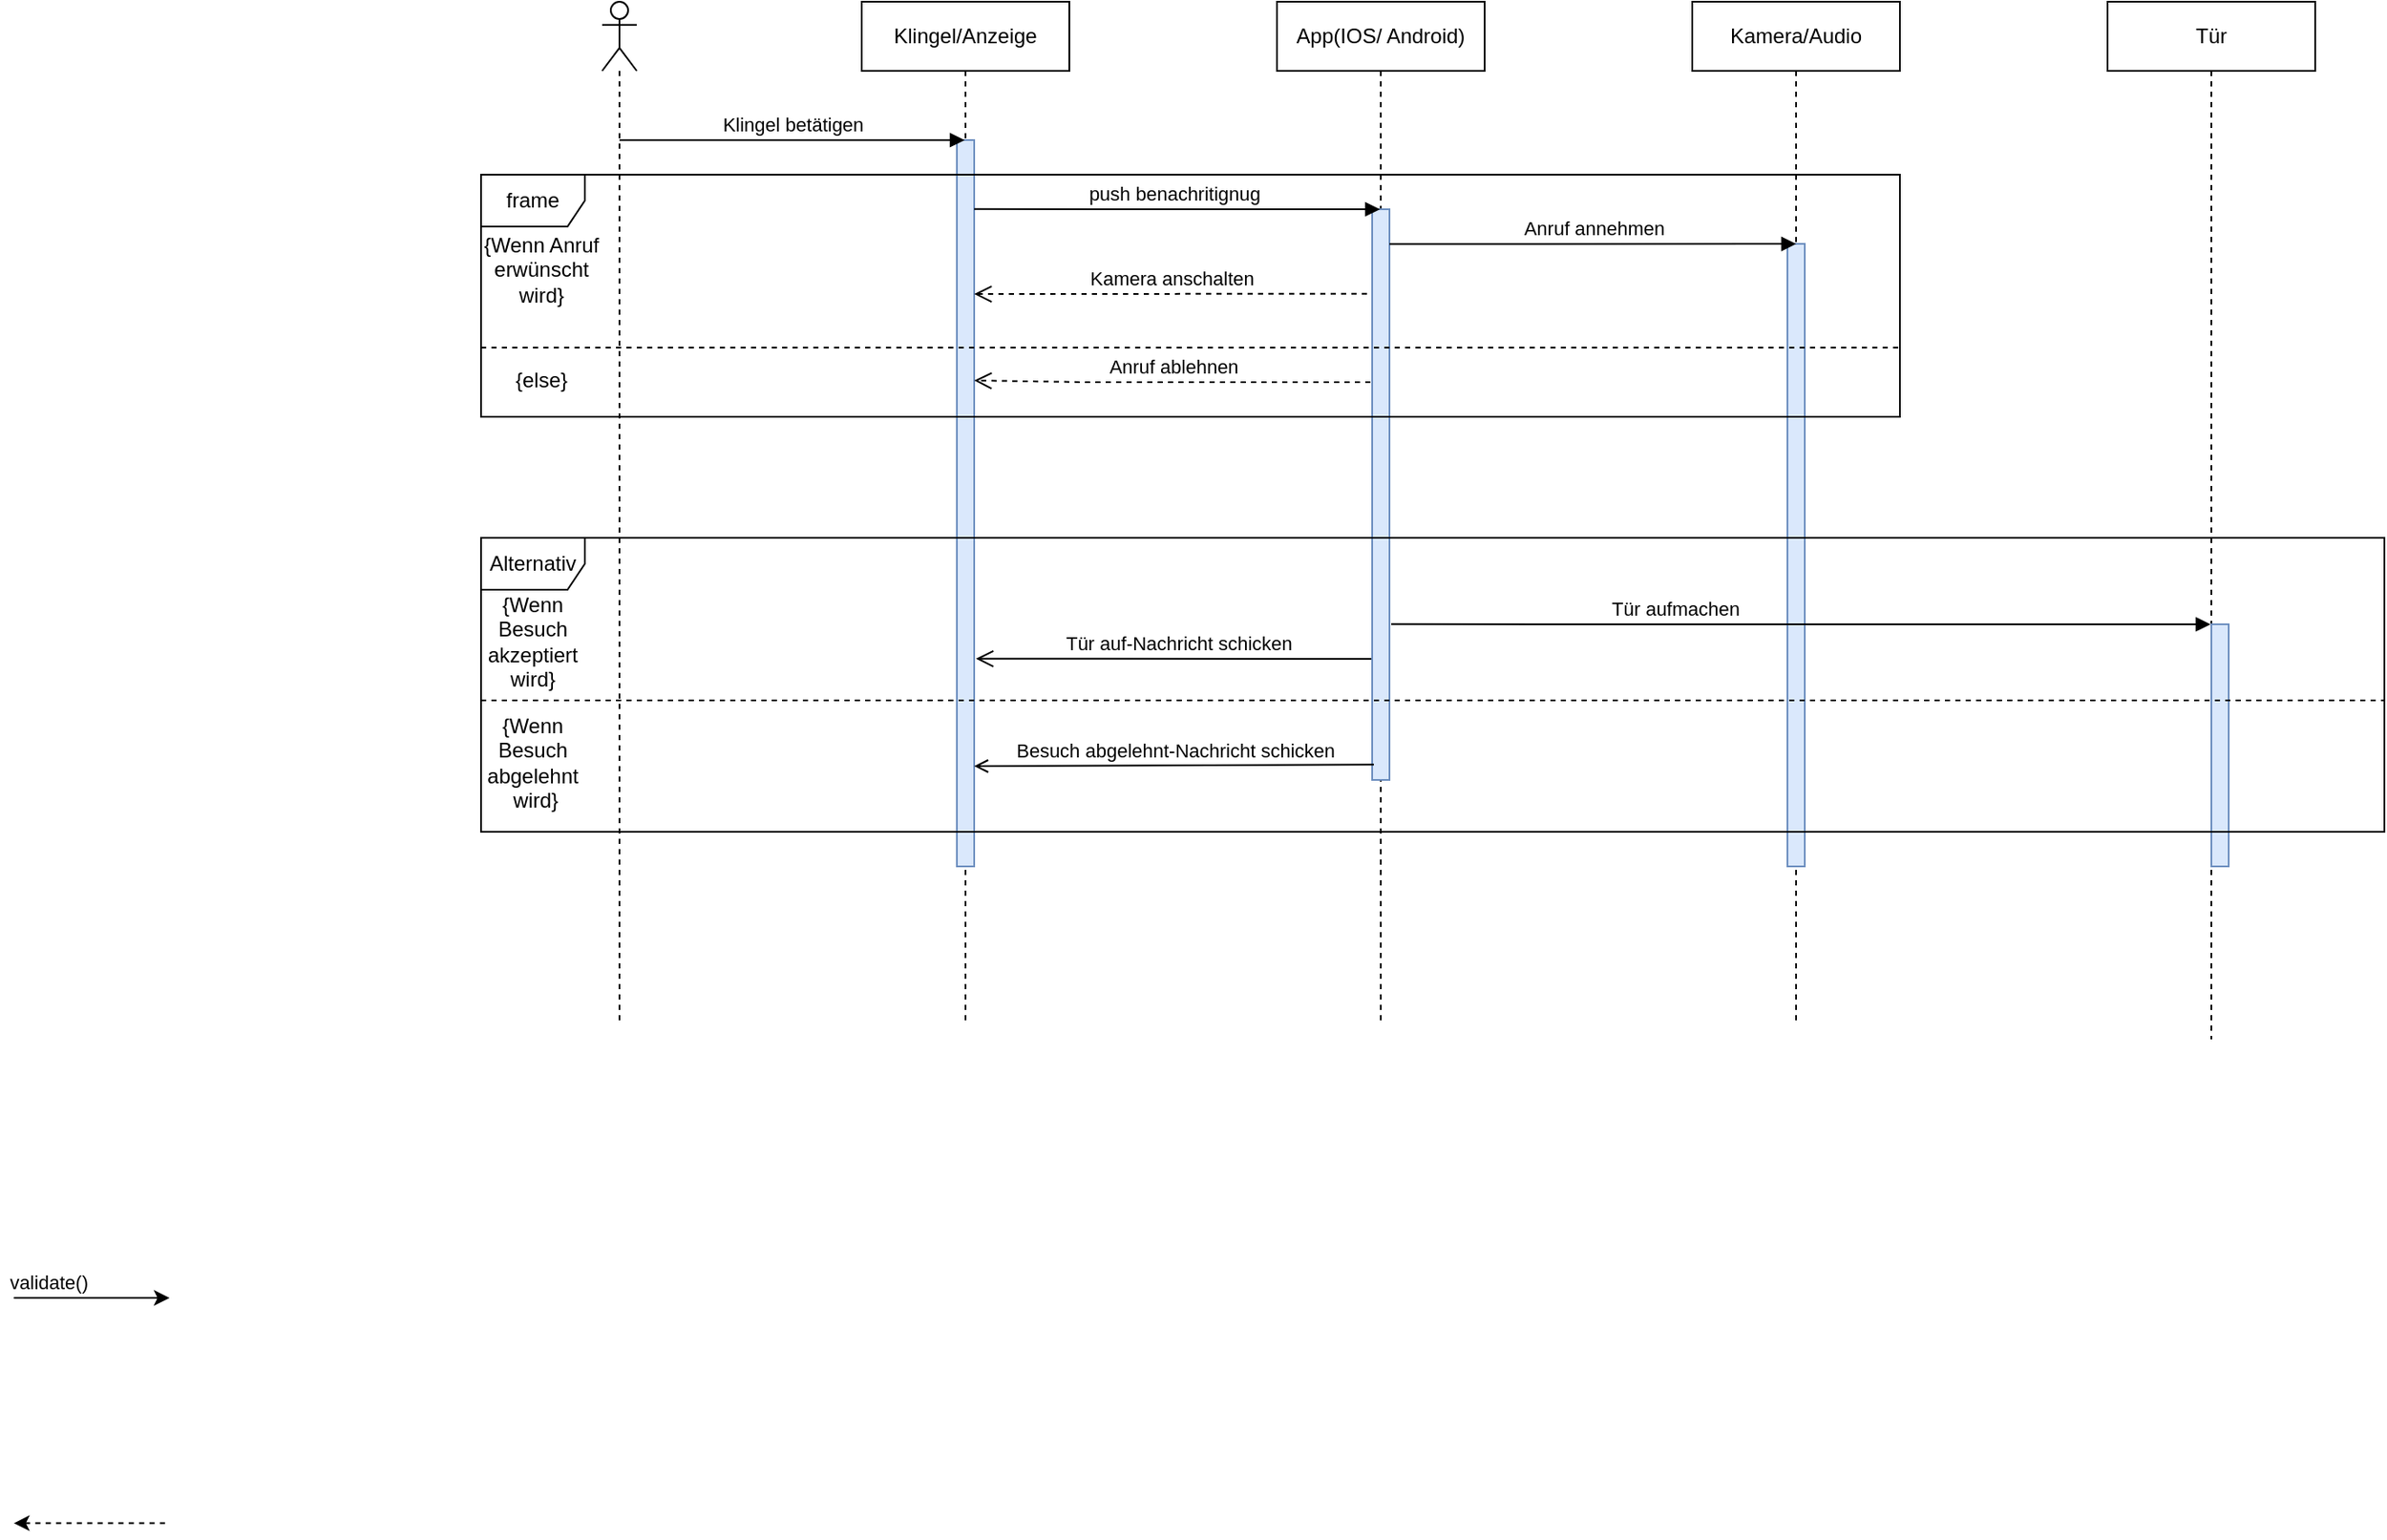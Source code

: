 <mxfile version="20.7.4" type="github">
  <diagram name="Page-1" id="9361dd3d-8414-5efd-6122-117bd74ce7a7">
    <mxGraphModel dx="1114" dy="1447" grid="1" gridSize="10" guides="1" tooltips="1" connect="1" arrows="1" fold="1" page="0" pageScale="1.5" pageWidth="826" pageHeight="1169" background="none" math="0" shadow="0">
      <root>
        <mxCell id="0" />
        <mxCell id="1" parent="0" />
        <mxCell id="3" value="validate()" style="edgeStyle=none;verticalLabelPosition=top;verticalAlign=bottom;labelPosition=left;align=right" parent="1" edge="1">
          <mxGeometry x="110" y="49.5" width="100" height="100" as="geometry">
            <mxPoint x="110" y="149.5" as="sourcePoint" />
            <mxPoint x="200" y="149.5" as="targetPoint" />
          </mxGeometry>
        </mxCell>
        <mxCell id="12" value="" style="edgeStyle=none;verticalLabelPosition=top;verticalAlign=bottom;labelPosition=left;align=right;endArrow=none;startArrow=classic;dashed=1" parent="1" edge="1">
          <mxGeometry x="110" y="179.759" width="100" height="100" as="geometry">
            <mxPoint x="110" y="279.759" as="sourcePoint" />
            <mxPoint x="200" y="279.759" as="targetPoint" />
          </mxGeometry>
        </mxCell>
        <mxCell id="TK9g91j72fYZAsuF8-Qv-100" value="" style="shape=umlLifeline;participant=umlActor;perimeter=lifelinePerimeter;whiteSpace=wrap;html=1;container=1;collapsible=0;recursiveResize=0;verticalAlign=top;spacingTop=36;outlineConnect=0;" vertex="1" parent="1">
          <mxGeometry x="450" y="-600" width="20" height="590" as="geometry" />
        </mxCell>
        <mxCell id="TK9g91j72fYZAsuF8-Qv-101" value="Klingel/Anzeige" style="shape=umlLifeline;perimeter=lifelinePerimeter;whiteSpace=wrap;html=1;container=1;collapsible=0;recursiveResize=0;outlineConnect=0;" vertex="1" parent="1">
          <mxGeometry x="600" y="-600" width="120" height="590" as="geometry" />
        </mxCell>
        <mxCell id="TK9g91j72fYZAsuF8-Qv-123" value="Tür auf-Nachricht schicken" style="html=1;verticalAlign=bottom;endArrow=open;endSize=8;rounded=0;entryX=1.1;entryY=0.714;entryDx=0;entryDy=0;entryPerimeter=0;" edge="1" parent="TK9g91j72fYZAsuF8-Qv-101" target="TK9g91j72fYZAsuF8-Qv-130">
          <mxGeometry relative="1" as="geometry">
            <mxPoint x="300" y="380" as="sourcePoint" />
            <mxPoint x="60" y="380" as="targetPoint" />
          </mxGeometry>
        </mxCell>
        <mxCell id="TK9g91j72fYZAsuF8-Qv-130" value="" style="html=1;points=[];perimeter=orthogonalPerimeter;fillColor=#dae8fc;strokeColor=#6c8ebf;" vertex="1" parent="TK9g91j72fYZAsuF8-Qv-101">
          <mxGeometry x="55" y="80" width="10" height="420" as="geometry" />
        </mxCell>
        <mxCell id="TK9g91j72fYZAsuF8-Qv-102" value="App(IOS/ Android)" style="shape=umlLifeline;perimeter=lifelinePerimeter;whiteSpace=wrap;html=1;container=1;collapsible=0;recursiveResize=0;outlineConnect=0;" vertex="1" parent="1">
          <mxGeometry x="840" y="-600" width="120" height="590" as="geometry" />
        </mxCell>
        <mxCell id="TK9g91j72fYZAsuF8-Qv-131" value="" style="html=1;points=[];perimeter=orthogonalPerimeter;fillColor=#dae8fc;strokeColor=#6c8ebf;" vertex="1" parent="TK9g91j72fYZAsuF8-Qv-102">
          <mxGeometry x="55" y="120" width="10" height="330" as="geometry" />
        </mxCell>
        <mxCell id="TK9g91j72fYZAsuF8-Qv-103" value="Kamera/Audio" style="shape=umlLifeline;perimeter=lifelinePerimeter;whiteSpace=wrap;html=1;container=1;collapsible=0;recursiveResize=0;outlineConnect=0;" vertex="1" parent="1">
          <mxGeometry x="1080" y="-600" width="120" height="590" as="geometry" />
        </mxCell>
        <mxCell id="TK9g91j72fYZAsuF8-Qv-132" value="" style="html=1;points=[];perimeter=orthogonalPerimeter;fillColor=#dae8fc;strokeColor=#6c8ebf;" vertex="1" parent="TK9g91j72fYZAsuF8-Qv-103">
          <mxGeometry x="55" y="140" width="10" height="360" as="geometry" />
        </mxCell>
        <mxCell id="TK9g91j72fYZAsuF8-Qv-104" value="Tür" style="shape=umlLifeline;perimeter=lifelinePerimeter;whiteSpace=wrap;html=1;container=1;collapsible=0;recursiveResize=0;outlineConnect=0;" vertex="1" parent="1">
          <mxGeometry x="1320" y="-600" width="120" height="600" as="geometry" />
        </mxCell>
        <mxCell id="TK9g91j72fYZAsuF8-Qv-133" value="" style="html=1;points=[];perimeter=orthogonalPerimeter;fillColor=#dae8fc;strokeColor=#6c8ebf;" vertex="1" parent="TK9g91j72fYZAsuF8-Qv-104">
          <mxGeometry x="60" y="360" width="10" height="140" as="geometry" />
        </mxCell>
        <mxCell id="TK9g91j72fYZAsuF8-Qv-105" value="Klingel betätigen" style="html=1;verticalAlign=bottom;endArrow=block;rounded=0;startArrow=none;" edge="1" parent="1" target="TK9g91j72fYZAsuF8-Qv-101">
          <mxGeometry x="0.003" width="80" relative="1" as="geometry">
            <mxPoint x="460" y="-520" as="sourcePoint" />
            <mxPoint x="540" y="-520" as="targetPoint" />
            <Array as="points" />
            <mxPoint as="offset" />
          </mxGeometry>
        </mxCell>
        <mxCell id="TK9g91j72fYZAsuF8-Qv-106" value="push benachritignug&amp;nbsp;" style="html=1;verticalAlign=bottom;endArrow=block;rounded=0;exitX=1;exitY=0.095;exitDx=0;exitDy=0;exitPerimeter=0;" edge="1" parent="1" source="TK9g91j72fYZAsuF8-Qv-130" target="TK9g91j72fYZAsuF8-Qv-102">
          <mxGeometry x="0.004" width="80" relative="1" as="geometry">
            <mxPoint x="660" y="-480" as="sourcePoint" />
            <mxPoint x="859.5" y="-500" as="targetPoint" />
            <Array as="points">
              <mxPoint x="780" y="-480" />
            </Array>
            <mxPoint as="offset" />
          </mxGeometry>
        </mxCell>
        <mxCell id="TK9g91j72fYZAsuF8-Qv-113" value="Anruf annehmen" style="html=1;verticalAlign=bottom;endArrow=block;rounded=0;exitX=1;exitY=0.061;exitDx=0;exitDy=0;exitPerimeter=0;" edge="1" parent="1" source="TK9g91j72fYZAsuF8-Qv-131">
          <mxGeometry x="0.003" width="80" relative="1" as="geometry">
            <mxPoint x="910" y="-460" as="sourcePoint" />
            <mxPoint x="1140" y="-460" as="targetPoint" />
            <Array as="points" />
            <mxPoint as="offset" />
          </mxGeometry>
        </mxCell>
        <mxCell id="TK9g91j72fYZAsuF8-Qv-115" value="" style="line;strokeWidth=1;fillColor=none;align=left;verticalAlign=middle;spacingTop=-1;spacingLeft=3;spacingRight=3;rotatable=0;labelPosition=right;points=[];portConstraint=eastwest;strokeColor=inherit;dashed=1;" vertex="1" parent="1">
          <mxGeometry x="380" y="-404" width="820" height="8" as="geometry" />
        </mxCell>
        <mxCell id="TK9g91j72fYZAsuF8-Qv-116" value="{Wenn Anruf erwünscht wird}" style="text;html=1;strokeColor=none;fillColor=none;align=center;verticalAlign=middle;whiteSpace=wrap;rounded=0;dashed=1;" vertex="1" parent="1">
          <mxGeometry x="380" y="-460" width="70" height="30" as="geometry" />
        </mxCell>
        <mxCell id="TK9g91j72fYZAsuF8-Qv-118" value="{else}" style="text;html=1;strokeColor=none;fillColor=none;align=center;verticalAlign=middle;whiteSpace=wrap;rounded=0;dashed=1;" vertex="1" parent="1">
          <mxGeometry x="380" y="-396" width="70" height="30" as="geometry" />
        </mxCell>
        <mxCell id="TK9g91j72fYZAsuF8-Qv-119" value="Kamera anschalten" style="html=1;verticalAlign=bottom;endArrow=open;dashed=1;endSize=8;rounded=0;entryX=1;entryY=0.212;entryDx=0;entryDy=0;entryPerimeter=0;exitX=-0.3;exitY=0.148;exitDx=0;exitDy=0;exitPerimeter=0;" edge="1" parent="1" source="TK9g91j72fYZAsuF8-Qv-131" target="TK9g91j72fYZAsuF8-Qv-130">
          <mxGeometry relative="1" as="geometry">
            <mxPoint x="890" y="-431" as="sourcePoint" />
            <mxPoint x="670" y="-430" as="targetPoint" />
          </mxGeometry>
        </mxCell>
        <mxCell id="TK9g91j72fYZAsuF8-Qv-120" value="Tür aufmachen" style="html=1;verticalAlign=bottom;endArrow=block;rounded=0;exitX=1.1;exitY=0.727;exitDx=0;exitDy=0;exitPerimeter=0;" edge="1" parent="1" source="TK9g91j72fYZAsuF8-Qv-131" target="TK9g91j72fYZAsuF8-Qv-104">
          <mxGeometry x="-0.308" width="80" relative="1" as="geometry">
            <mxPoint x="910" y="-240" as="sourcePoint" />
            <mxPoint x="1310" y="-220" as="targetPoint" />
            <Array as="points">
              <mxPoint x="1020" y="-240" />
            </Array>
            <mxPoint as="offset" />
          </mxGeometry>
        </mxCell>
        <mxCell id="TK9g91j72fYZAsuF8-Qv-121" value="Besuch abgelehnt-Nachricht schicken" style="html=1;verticalAlign=bottom;endArrow=open;rounded=0;exitX=0.1;exitY=0.973;exitDx=0;exitDy=0;exitPerimeter=0;entryX=1;entryY=0.862;entryDx=0;entryDy=0;entryPerimeter=0;" edge="1" parent="1" source="TK9g91j72fYZAsuF8-Qv-131" target="TK9g91j72fYZAsuF8-Qv-130">
          <mxGeometry relative="1" as="geometry">
            <mxPoint x="900" y="-280" as="sourcePoint" />
            <mxPoint x="670" y="-160" as="targetPoint" />
            <Array as="points" />
          </mxGeometry>
        </mxCell>
        <mxCell id="TK9g91j72fYZAsuF8-Qv-124" value="Alternativ" style="shape=umlFrame;whiteSpace=wrap;html=1;" vertex="1" parent="1">
          <mxGeometry x="380" y="-290" width="1100" height="170" as="geometry" />
        </mxCell>
        <mxCell id="TK9g91j72fYZAsuF8-Qv-125" value="" style="line;strokeWidth=1;fillColor=none;align=left;verticalAlign=middle;spacingTop=-1;spacingLeft=3;spacingRight=3;rotatable=0;labelPosition=right;points=[];portConstraint=eastwest;strokeColor=inherit;dashed=1;" vertex="1" parent="1">
          <mxGeometry x="380" y="-200" width="1100" height="8" as="geometry" />
        </mxCell>
        <mxCell id="TK9g91j72fYZAsuF8-Qv-126" value="{Wenn Besuch akzeptiert wird}" style="text;html=1;strokeColor=none;fillColor=none;align=center;verticalAlign=middle;whiteSpace=wrap;rounded=0;dashed=1;" vertex="1" parent="1">
          <mxGeometry x="380" y="-240" width="60" height="20" as="geometry" />
        </mxCell>
        <mxCell id="TK9g91j72fYZAsuF8-Qv-129" value="{Wenn Besuch abgelehnt &amp;nbsp;wird}" style="text;html=1;strokeColor=none;fillColor=none;align=center;verticalAlign=middle;whiteSpace=wrap;rounded=0;dashed=1;" vertex="1" parent="1">
          <mxGeometry x="380" y="-170" width="60" height="20" as="geometry" />
        </mxCell>
        <mxCell id="TK9g91j72fYZAsuF8-Qv-134" value="" style="html=1;verticalAlign=bottom;endArrow=none;rounded=0;" edge="1" parent="1">
          <mxGeometry x="0.003" width="80" relative="1" as="geometry">
            <mxPoint x="460" y="-520" as="sourcePoint" />
            <mxPoint x="470" y="-520" as="targetPoint" />
            <Array as="points" />
            <mxPoint as="offset" />
          </mxGeometry>
        </mxCell>
        <mxCell id="TK9g91j72fYZAsuF8-Qv-114" value="Anruf ablehnen" style="html=1;verticalAlign=bottom;endArrow=open;dashed=1;endSize=8;rounded=0;exitX=-0.1;exitY=0.303;exitDx=0;exitDy=0;exitPerimeter=0;entryX=1;entryY=0.331;entryDx=0;entryDy=0;entryPerimeter=0;" edge="1" parent="1" source="TK9g91j72fYZAsuF8-Qv-131" target="TK9g91j72fYZAsuF8-Qv-130">
          <mxGeometry x="-0.002" relative="1" as="geometry">
            <mxPoint x="890" y="-380" as="sourcePoint" />
            <mxPoint x="670" y="-380" as="targetPoint" />
            <Array as="points">
              <mxPoint x="730" y="-380" />
            </Array>
            <mxPoint as="offset" />
          </mxGeometry>
        </mxCell>
        <mxCell id="TK9g91j72fYZAsuF8-Qv-135" value="frame" style="shape=umlFrame;whiteSpace=wrap;html=1;" vertex="1" parent="1">
          <mxGeometry x="380" y="-500" width="820" height="140" as="geometry" />
        </mxCell>
      </root>
    </mxGraphModel>
  </diagram>
</mxfile>
